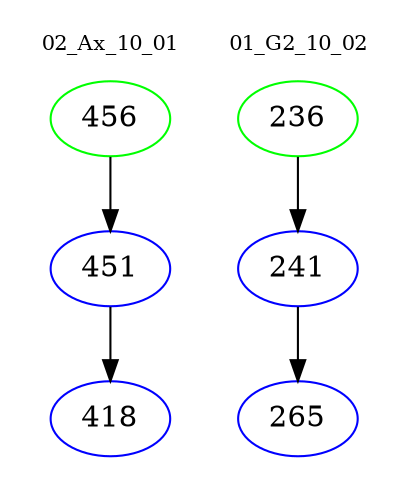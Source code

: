 digraph{
subgraph cluster_0 {
color = white
label = "02_Ax_10_01";
fontsize=10;
T0_456 [label="456", color="green"]
T0_456 -> T0_451 [color="black"]
T0_451 [label="451", color="blue"]
T0_451 -> T0_418 [color="black"]
T0_418 [label="418", color="blue"]
}
subgraph cluster_1 {
color = white
label = "01_G2_10_02";
fontsize=10;
T1_236 [label="236", color="green"]
T1_236 -> T1_241 [color="black"]
T1_241 [label="241", color="blue"]
T1_241 -> T1_265 [color="black"]
T1_265 [label="265", color="blue"]
}
}

